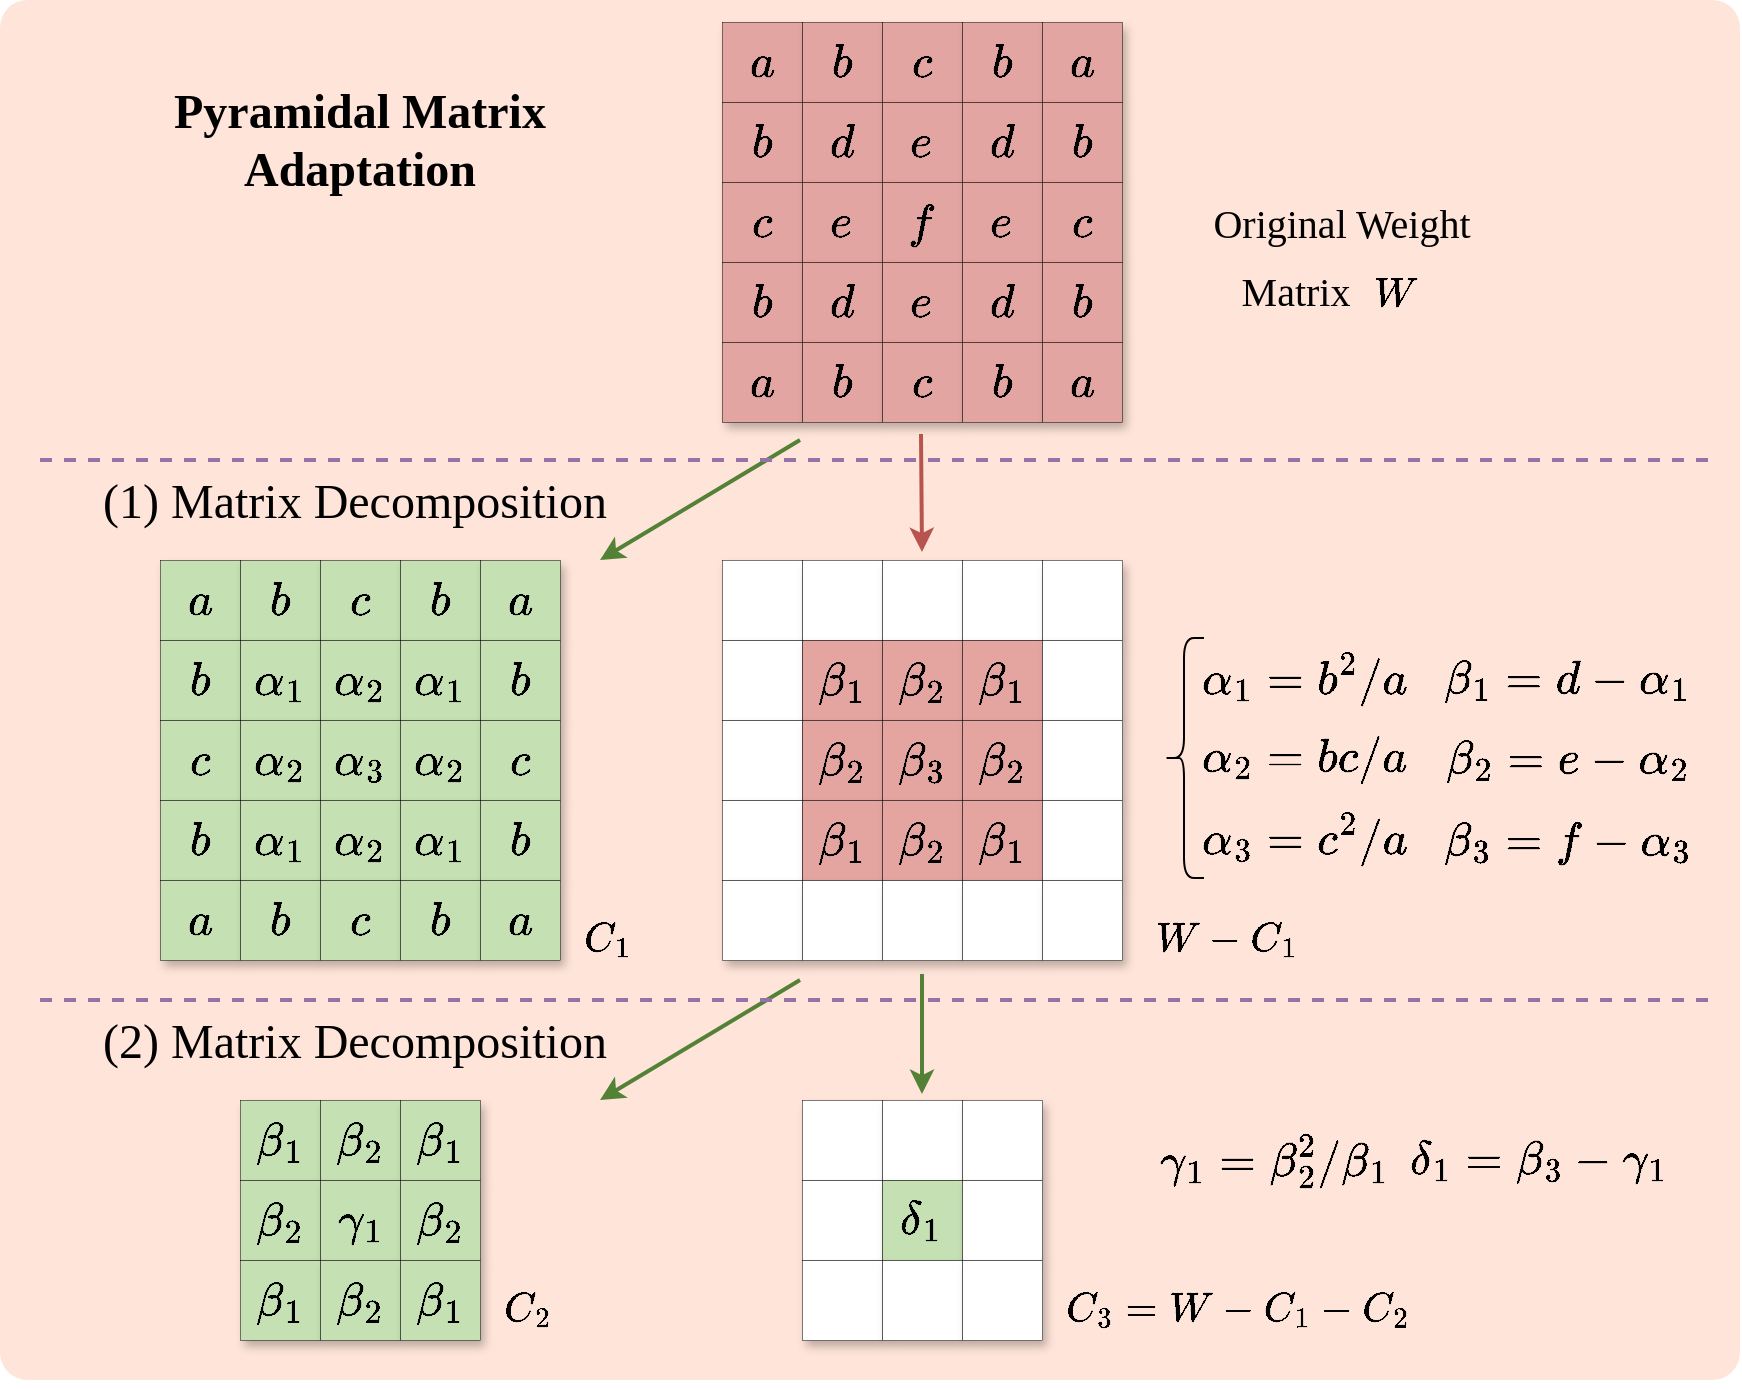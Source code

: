 <mxfile version="24.5.5" type="github">
  <diagram name="第 1 页" id="CVlrNViMkpiZbVWEhwrj">
    <mxGraphModel dx="2086" dy="707" grid="1" gridSize="10" guides="1" tooltips="1" connect="1" arrows="1" fold="1" page="1" pageScale="1" pageWidth="827" pageHeight="1169" math="1" shadow="0">
      <root>
        <mxCell id="0" />
        <mxCell id="1" parent="0" />
        <mxCell id="mG-9GY6BPKCeRhMIYP7O-23" value="" style="rounded=1;whiteSpace=wrap;html=1;fillColor=#FFE5D9;strokeColor=none;rotation=0;arcSize=2;" vertex="1" parent="1">
          <mxGeometry x="-200" y="30" width="870" height="690" as="geometry" />
        </mxCell>
        <mxCell id="8PPa_9f1x-YEBCpVxZ_K-1" value="&lt;font style=&quot;font-size: 20px;&quot;&gt;$$a$$&lt;/font&gt;" style="rounded=0;whiteSpace=wrap;html=1;strokeWidth=0.25;shadow=1;fillColor=#e3a5a1;fontSize=20;" parent="1" vertex="1">
          <mxGeometry x="161" y="41" width="40" height="40" as="geometry" />
        </mxCell>
        <mxCell id="8PPa_9f1x-YEBCpVxZ_K-2" value="&lt;span style=&quot;font-size: 20px;&quot;&gt;$$b$$&lt;/span&gt;" style="rounded=0;whiteSpace=wrap;html=1;strokeWidth=0.25;shadow=1;fillColor=#e3a5a1;fontSize=20;" parent="1" vertex="1">
          <mxGeometry x="201" y="41" width="40" height="40" as="geometry" />
        </mxCell>
        <mxCell id="8PPa_9f1x-YEBCpVxZ_K-3" value="&lt;span style=&quot;font-size: 20px;&quot;&gt;$$c$$&lt;/span&gt;" style="rounded=0;whiteSpace=wrap;html=1;strokeWidth=0.25;shadow=1;fillColor=#e3a5a1;fontSize=20;" parent="1" vertex="1">
          <mxGeometry x="241" y="41" width="40" height="40" as="geometry" />
        </mxCell>
        <mxCell id="8PPa_9f1x-YEBCpVxZ_K-4" value="&lt;span style=&quot;font-size: 20px;&quot;&gt;$$b$$&lt;/span&gt;" style="rounded=0;whiteSpace=wrap;html=1;strokeWidth=0.25;shadow=1;fillColor=#e3a5a1;fontSize=20;" parent="1" vertex="1">
          <mxGeometry x="281" y="41" width="40" height="40" as="geometry" />
        </mxCell>
        <mxCell id="8PPa_9f1x-YEBCpVxZ_K-5" value="&lt;span style=&quot;font-size: 20px;&quot;&gt;$$a$$&lt;/span&gt;" style="rounded=0;whiteSpace=wrap;html=1;strokeWidth=0.25;shadow=1;fillColor=#e3a5a1;fontSize=20;" parent="1" vertex="1">
          <mxGeometry x="321" y="41" width="40" height="40" as="geometry" />
        </mxCell>
        <mxCell id="8PPa_9f1x-YEBCpVxZ_K-6" value="&lt;span style=&quot;font-size: 20px;&quot;&gt;$$b$$&lt;/span&gt;" style="rounded=0;whiteSpace=wrap;html=1;strokeWidth=0.25;shadow=1;fillColor=#e3a5a1;fontSize=20;" parent="1" vertex="1">
          <mxGeometry x="161" y="81" width="40" height="40" as="geometry" />
        </mxCell>
        <mxCell id="8PPa_9f1x-YEBCpVxZ_K-7" value="&lt;span style=&quot;font-size: 20px;&quot;&gt;$$d$$&lt;/span&gt;" style="rounded=0;whiteSpace=wrap;html=1;strokeWidth=0.25;shadow=1;fillColor=#e3a5a1;fontSize=20;" parent="1" vertex="1">
          <mxGeometry x="201" y="81" width="40" height="40" as="geometry" />
        </mxCell>
        <mxCell id="8PPa_9f1x-YEBCpVxZ_K-8" value="&lt;span style=&quot;font-size: 20px;&quot;&gt;$$e$$&lt;/span&gt;" style="rounded=0;whiteSpace=wrap;html=1;strokeWidth=0.25;shadow=1;fillColor=#e3a5a1;fontSize=20;" parent="1" vertex="1">
          <mxGeometry x="241" y="81" width="40" height="40" as="geometry" />
        </mxCell>
        <mxCell id="8PPa_9f1x-YEBCpVxZ_K-9" value="&lt;span style=&quot;font-size: 20px;&quot;&gt;$$d$$&lt;/span&gt;" style="rounded=0;whiteSpace=wrap;html=1;strokeWidth=0.25;shadow=1;fillColor=#e3a5a1;fontSize=20;" parent="1" vertex="1">
          <mxGeometry x="281" y="81" width="40" height="40" as="geometry" />
        </mxCell>
        <mxCell id="8PPa_9f1x-YEBCpVxZ_K-10" value="&lt;span style=&quot;font-size: 20px;&quot;&gt;$$b$$&lt;/span&gt;" style="rounded=0;whiteSpace=wrap;html=1;strokeWidth=0.25;shadow=1;fillColor=#e3a5a1;fontSize=20;" parent="1" vertex="1">
          <mxGeometry x="321" y="81" width="40" height="40" as="geometry" />
        </mxCell>
        <mxCell id="8PPa_9f1x-YEBCpVxZ_K-11" value="&lt;span style=&quot;font-size: 20px;&quot;&gt;$$c$$&lt;/span&gt;" style="rounded=0;whiteSpace=wrap;html=1;strokeWidth=0.25;shadow=1;fillColor=#e3a5a1;fontSize=20;" parent="1" vertex="1">
          <mxGeometry x="161" y="121" width="40" height="40" as="geometry" />
        </mxCell>
        <mxCell id="8PPa_9f1x-YEBCpVxZ_K-12" value="&lt;span style=&quot;font-size: 20px;&quot;&gt;$$e$$&lt;/span&gt;" style="rounded=0;whiteSpace=wrap;html=1;strokeWidth=0.25;shadow=1;fillColor=#e3a5a1;fontSize=20;" parent="1" vertex="1">
          <mxGeometry x="201" y="121" width="40" height="40" as="geometry" />
        </mxCell>
        <mxCell id="8PPa_9f1x-YEBCpVxZ_K-13" value="&lt;span style=&quot;font-size: 20px;&quot;&gt;$$f$$&lt;/span&gt;" style="rounded=0;whiteSpace=wrap;html=1;strokeWidth=0.25;shadow=1;fillColor=#e3a5a1;fontSize=20;" parent="1" vertex="1">
          <mxGeometry x="241" y="121" width="40" height="40" as="geometry" />
        </mxCell>
        <mxCell id="8PPa_9f1x-YEBCpVxZ_K-14" value="&lt;span style=&quot;font-size: 20px;&quot;&gt;$$e$$&lt;/span&gt;" style="rounded=0;whiteSpace=wrap;html=1;strokeWidth=0.25;shadow=1;fillColor=#e3a5a1;fontSize=20;" parent="1" vertex="1">
          <mxGeometry x="281" y="121" width="40" height="40" as="geometry" />
        </mxCell>
        <mxCell id="8PPa_9f1x-YEBCpVxZ_K-15" value="&lt;span style=&quot;font-size: 20px;&quot;&gt;$$c$$&lt;/span&gt;" style="rounded=0;whiteSpace=wrap;html=1;strokeWidth=0.25;shadow=1;fillColor=#e3a5a1;fontSize=20;" parent="1" vertex="1">
          <mxGeometry x="321" y="121" width="40" height="40" as="geometry" />
        </mxCell>
        <mxCell id="8PPa_9f1x-YEBCpVxZ_K-16" value="&lt;span style=&quot;color: rgb(0, 0, 0); font-family: Helvetica; font-size: 20px; font-style: normal; font-variant-ligatures: normal; font-variant-caps: normal; font-weight: 400; letter-spacing: normal; orphans: 2; text-align: center; text-indent: 0px; text-transform: none; widows: 2; word-spacing: 0px; -webkit-text-stroke-width: 0px; white-space: normal; background-color: rgb(251, 251, 251); text-decoration-thickness: initial; text-decoration-style: initial; text-decoration-color: initial; float: none; display: inline !important;&quot;&gt;$$b$$&lt;/span&gt;" style="rounded=0;whiteSpace=wrap;html=1;strokeWidth=0.25;shadow=1;fillColor=#e3a5a1;fontSize=20;" parent="1" vertex="1">
          <mxGeometry x="161" y="161" width="40" height="40" as="geometry" />
        </mxCell>
        <mxCell id="8PPa_9f1x-YEBCpVxZ_K-17" value="&lt;span style=&quot;font-size: 20px;&quot;&gt;$$d$$&lt;/span&gt;" style="rounded=0;whiteSpace=wrap;html=1;strokeWidth=0.25;shadow=1;fillColor=#e3a5a1;fontSize=20;" parent="1" vertex="1">
          <mxGeometry x="201" y="161" width="40" height="40" as="geometry" />
        </mxCell>
        <mxCell id="8PPa_9f1x-YEBCpVxZ_K-18" value="&lt;span style=&quot;font-size: 20px;&quot;&gt;$$e$$&lt;/span&gt;" style="rounded=0;whiteSpace=wrap;html=1;strokeWidth=0.25;shadow=1;fillColor=#e3a5a1;fontSize=20;" parent="1" vertex="1">
          <mxGeometry x="241" y="161" width="40" height="40" as="geometry" />
        </mxCell>
        <mxCell id="8PPa_9f1x-YEBCpVxZ_K-19" value="&lt;span style=&quot;font-size: 20px;&quot;&gt;$$d$$&lt;/span&gt;" style="rounded=0;whiteSpace=wrap;html=1;strokeWidth=0.25;shadow=1;fillColor=#e3a5a1;fontSize=20;" parent="1" vertex="1">
          <mxGeometry x="281" y="161" width="40" height="40" as="geometry" />
        </mxCell>
        <mxCell id="8PPa_9f1x-YEBCpVxZ_K-20" value="&lt;span style=&quot;font-size: 20px;&quot;&gt;$$b$$&lt;/span&gt;" style="rounded=0;whiteSpace=wrap;html=1;strokeWidth=0.25;shadow=1;fillColor=#e3a5a1;fontSize=20;" parent="1" vertex="1">
          <mxGeometry x="321" y="161" width="40" height="40" as="geometry" />
        </mxCell>
        <mxCell id="8PPa_9f1x-YEBCpVxZ_K-21" value="&lt;span style=&quot;font-size: 20px;&quot;&gt;$$a$$&lt;/span&gt;" style="rounded=0;whiteSpace=wrap;html=1;strokeWidth=0.25;shadow=1;fillColor=#e3a5a1;fontSize=20;" parent="1" vertex="1">
          <mxGeometry x="161" y="201" width="40" height="40" as="geometry" />
        </mxCell>
        <mxCell id="8PPa_9f1x-YEBCpVxZ_K-22" value="&lt;span style=&quot;font-size: 20px;&quot;&gt;$$b$$&lt;/span&gt;" style="rounded=0;whiteSpace=wrap;html=1;strokeWidth=0.25;shadow=1;fillColor=#e3a5a1;fontSize=20;" parent="1" vertex="1">
          <mxGeometry x="201" y="201" width="40" height="40" as="geometry" />
        </mxCell>
        <mxCell id="8PPa_9f1x-YEBCpVxZ_K-23" value="&lt;span style=&quot;font-size: 20px;&quot;&gt;$$c$$&lt;/span&gt;" style="rounded=0;whiteSpace=wrap;html=1;strokeWidth=0.25;shadow=1;fillColor=#e3a5a1;fontSize=20;" parent="1" vertex="1">
          <mxGeometry x="241" y="201" width="40" height="40" as="geometry" />
        </mxCell>
        <mxCell id="8PPa_9f1x-YEBCpVxZ_K-24" value="&lt;span style=&quot;font-size: 20px;&quot;&gt;$$b$$&lt;/span&gt;" style="rounded=0;whiteSpace=wrap;html=1;strokeWidth=0.25;shadow=1;fillColor=#e3a5a1;fontSize=20;" parent="1" vertex="1">
          <mxGeometry x="281" y="201" width="40" height="40" as="geometry" />
        </mxCell>
        <mxCell id="8PPa_9f1x-YEBCpVxZ_K-25" value="&lt;span style=&quot;font-size: 20px;&quot;&gt;$$a$$&lt;/span&gt;" style="rounded=0;whiteSpace=wrap;html=1;strokeWidth=0.25;shadow=1;fillColor=#e3a5a1;fontSize=20;" parent="1" vertex="1">
          <mxGeometry x="321" y="201" width="40" height="40" as="geometry" />
        </mxCell>
        <mxCell id="8PPa_9f1x-YEBCpVxZ_K-27" value="" style="rounded=0;whiteSpace=wrap;html=1;strokeWidth=0.25;shadow=1;fontSize=20;" parent="1" vertex="1">
          <mxGeometry x="161" y="310" width="40" height="40" as="geometry" />
        </mxCell>
        <mxCell id="8PPa_9f1x-YEBCpVxZ_K-28" value="" style="rounded=0;whiteSpace=wrap;html=1;strokeWidth=0.25;shadow=1;fontSize=20;" parent="1" vertex="1">
          <mxGeometry x="201" y="310" width="40" height="40" as="geometry" />
        </mxCell>
        <mxCell id="8PPa_9f1x-YEBCpVxZ_K-29" value="" style="rounded=0;whiteSpace=wrap;html=1;strokeWidth=0.25;shadow=1;fontSize=20;" parent="1" vertex="1">
          <mxGeometry x="241" y="310" width="40" height="40" as="geometry" />
        </mxCell>
        <mxCell id="8PPa_9f1x-YEBCpVxZ_K-30" value="" style="rounded=0;whiteSpace=wrap;html=1;strokeWidth=0.25;shadow=1;fontSize=20;" parent="1" vertex="1">
          <mxGeometry x="281" y="310" width="40" height="40" as="geometry" />
        </mxCell>
        <mxCell id="8PPa_9f1x-YEBCpVxZ_K-31" value="" style="rounded=0;whiteSpace=wrap;html=1;strokeWidth=0.25;shadow=1;fontSize=20;" parent="1" vertex="1">
          <mxGeometry x="321" y="310" width="40" height="40" as="geometry" />
        </mxCell>
        <mxCell id="8PPa_9f1x-YEBCpVxZ_K-32" value="" style="rounded=0;whiteSpace=wrap;html=1;strokeWidth=0.25;shadow=1;fontSize=20;" parent="1" vertex="1">
          <mxGeometry x="161" y="350" width="40" height="40" as="geometry" />
        </mxCell>
        <mxCell id="8PPa_9f1x-YEBCpVxZ_K-33" value="&lt;span style=&quot;font-size: 20px;&quot;&gt;$$\beta_1$$&lt;/span&gt;" style="rounded=0;whiteSpace=wrap;html=1;strokeWidth=0.25;shadow=1;fillColor=#e4a5a1;fontSize=20;" parent="1" vertex="1">
          <mxGeometry x="201" y="350" width="40" height="40" as="geometry" />
        </mxCell>
        <mxCell id="8PPa_9f1x-YEBCpVxZ_K-34" value="&lt;span style=&quot;font-size: 20px;&quot;&gt;$$\beta_2$$&lt;/span&gt;" style="rounded=0;whiteSpace=wrap;html=1;strokeWidth=0.25;shadow=1;fillColor=#e4a5a1;fontSize=20;" parent="1" vertex="1">
          <mxGeometry x="241" y="350" width="40" height="40" as="geometry" />
        </mxCell>
        <mxCell id="8PPa_9f1x-YEBCpVxZ_K-35" value="&lt;span style=&quot;font-size: 20px;&quot;&gt;$$\beta_1$$&lt;/span&gt;" style="rounded=0;whiteSpace=wrap;html=1;strokeWidth=0.25;shadow=1;fillColor=#e4a5a1;fontSize=20;" parent="1" vertex="1">
          <mxGeometry x="281" y="350" width="40" height="40" as="geometry" />
        </mxCell>
        <mxCell id="8PPa_9f1x-YEBCpVxZ_K-36" value="" style="rounded=0;whiteSpace=wrap;html=1;strokeWidth=0.25;shadow=1;fontSize=20;" parent="1" vertex="1">
          <mxGeometry x="321" y="350" width="40" height="40" as="geometry" />
        </mxCell>
        <mxCell id="8PPa_9f1x-YEBCpVxZ_K-37" value="" style="rounded=0;whiteSpace=wrap;html=1;strokeWidth=0.25;shadow=1;fontSize=20;" parent="1" vertex="1">
          <mxGeometry x="161" y="390" width="40" height="40" as="geometry" />
        </mxCell>
        <mxCell id="8PPa_9f1x-YEBCpVxZ_K-38" value="&lt;span style=&quot;font-size: 20px;&quot;&gt;$$\beta_2$$&lt;/span&gt;" style="rounded=0;whiteSpace=wrap;html=1;strokeWidth=0.25;shadow=1;fillColor=#e4a5a1;fontSize=20;" parent="1" vertex="1">
          <mxGeometry x="201" y="390" width="40" height="40" as="geometry" />
        </mxCell>
        <mxCell id="8PPa_9f1x-YEBCpVxZ_K-39" value="&lt;span style=&quot;font-size: 20px;&quot;&gt;$$\beta_3$$&lt;/span&gt;" style="rounded=0;whiteSpace=wrap;html=1;strokeWidth=0.25;shadow=1;fillColor=#e4a5a1;fontSize=20;" parent="1" vertex="1">
          <mxGeometry x="241" y="390" width="40" height="40" as="geometry" />
        </mxCell>
        <mxCell id="8PPa_9f1x-YEBCpVxZ_K-40" value="&lt;span style=&quot;font-size: 20px;&quot;&gt;$$\beta_2$$&lt;/span&gt;" style="rounded=0;whiteSpace=wrap;html=1;strokeWidth=0.25;shadow=1;fillColor=#e4a5a1;fontSize=20;" parent="1" vertex="1">
          <mxGeometry x="281" y="390" width="40" height="40" as="geometry" />
        </mxCell>
        <mxCell id="8PPa_9f1x-YEBCpVxZ_K-41" value="" style="rounded=0;whiteSpace=wrap;html=1;strokeWidth=0.25;shadow=1;fontSize=20;" parent="1" vertex="1">
          <mxGeometry x="321" y="390" width="40" height="40" as="geometry" />
        </mxCell>
        <mxCell id="8PPa_9f1x-YEBCpVxZ_K-42" value="" style="rounded=0;whiteSpace=wrap;html=1;strokeWidth=0.25;shadow=1;fontSize=20;" parent="1" vertex="1">
          <mxGeometry x="161" y="430" width="40" height="40" as="geometry" />
        </mxCell>
        <mxCell id="8PPa_9f1x-YEBCpVxZ_K-43" value="&lt;span style=&quot;font-size: 20px;&quot;&gt;$$\beta_1$$&lt;/span&gt;" style="rounded=0;whiteSpace=wrap;html=1;strokeWidth=0.25;shadow=1;fillColor=#e4a5a1;fontSize=20;" parent="1" vertex="1">
          <mxGeometry x="201" y="430" width="40" height="40" as="geometry" />
        </mxCell>
        <mxCell id="8PPa_9f1x-YEBCpVxZ_K-44" value="&lt;span style=&quot;font-size: 20px;&quot;&gt;$$\beta_2$$&lt;/span&gt;" style="rounded=0;whiteSpace=wrap;html=1;strokeWidth=0.25;shadow=1;fillColor=#e4a5a1;fontSize=20;" parent="1" vertex="1">
          <mxGeometry x="241" y="430" width="40" height="40" as="geometry" />
        </mxCell>
        <mxCell id="8PPa_9f1x-YEBCpVxZ_K-45" value="&lt;span style=&quot;font-size: 20px;&quot;&gt;$$\beta_1$$&lt;/span&gt;" style="rounded=0;whiteSpace=wrap;html=1;strokeWidth=0.25;shadow=1;fillColor=#e4a5a1;fontSize=20;" parent="1" vertex="1">
          <mxGeometry x="281" y="430" width="40" height="40" as="geometry" />
        </mxCell>
        <mxCell id="8PPa_9f1x-YEBCpVxZ_K-46" value="" style="rounded=0;whiteSpace=wrap;html=1;strokeWidth=0.25;shadow=1;fontSize=20;" parent="1" vertex="1">
          <mxGeometry x="321" y="430" width="40" height="40" as="geometry" />
        </mxCell>
        <mxCell id="8PPa_9f1x-YEBCpVxZ_K-47" value="" style="rounded=0;whiteSpace=wrap;html=1;strokeWidth=0.25;shadow=1;fontSize=20;" parent="1" vertex="1">
          <mxGeometry x="161" y="470" width="40" height="40" as="geometry" />
        </mxCell>
        <mxCell id="8PPa_9f1x-YEBCpVxZ_K-48" value="" style="rounded=0;whiteSpace=wrap;html=1;strokeWidth=0.25;shadow=1;fontSize=20;" parent="1" vertex="1">
          <mxGeometry x="201" y="470" width="40" height="40" as="geometry" />
        </mxCell>
        <mxCell id="8PPa_9f1x-YEBCpVxZ_K-49" value="" style="rounded=0;whiteSpace=wrap;html=1;strokeWidth=0.25;shadow=1;fontSize=20;" parent="1" vertex="1">
          <mxGeometry x="241" y="470" width="40" height="40" as="geometry" />
        </mxCell>
        <mxCell id="8PPa_9f1x-YEBCpVxZ_K-50" value="" style="rounded=0;whiteSpace=wrap;html=1;strokeWidth=0.25;shadow=1;fontSize=20;" parent="1" vertex="1">
          <mxGeometry x="281" y="470" width="40" height="40" as="geometry" />
        </mxCell>
        <mxCell id="8PPa_9f1x-YEBCpVxZ_K-51" value="" style="rounded=0;whiteSpace=wrap;html=1;strokeWidth=0.25;shadow=1;fontSize=20;" parent="1" vertex="1">
          <mxGeometry x="321" y="470" width="40" height="40" as="geometry" />
        </mxCell>
        <mxCell id="8PPa_9f1x-YEBCpVxZ_K-52" value="&lt;font style=&quot;font-size: 20px;&quot;&gt;$$a$$&lt;/font&gt;" style="rounded=0;whiteSpace=wrap;html=1;strokeWidth=0.25;shadow=1;fillColor=#C5E0B3;fontSize=20;" parent="1" vertex="1">
          <mxGeometry x="-120" y="310" width="40" height="40" as="geometry" />
        </mxCell>
        <mxCell id="8PPa_9f1x-YEBCpVxZ_K-53" value="&lt;span style=&quot;font-size: 20px;&quot;&gt;$$b$$&lt;/span&gt;" style="rounded=0;whiteSpace=wrap;html=1;strokeWidth=0.25;shadow=1;fillColor=#C5E0B3;fontSize=20;" parent="1" vertex="1">
          <mxGeometry x="-80" y="310" width="40" height="40" as="geometry" />
        </mxCell>
        <mxCell id="8PPa_9f1x-YEBCpVxZ_K-54" value="&lt;span style=&quot;font-size: 20px;&quot;&gt;$$c$$&lt;/span&gt;" style="rounded=0;whiteSpace=wrap;html=1;strokeWidth=0.25;shadow=1;fillColor=#C5E0B3;fontSize=20;" parent="1" vertex="1">
          <mxGeometry x="-40" y="310" width="40" height="40" as="geometry" />
        </mxCell>
        <mxCell id="8PPa_9f1x-YEBCpVxZ_K-55" value="&lt;span style=&quot;font-size: 20px;&quot;&gt;$$b$$&lt;/span&gt;" style="rounded=0;whiteSpace=wrap;html=1;strokeWidth=0.25;shadow=1;fillColor=#C5E0B3;fontSize=20;" parent="1" vertex="1">
          <mxGeometry y="310" width="40" height="40" as="geometry" />
        </mxCell>
        <mxCell id="8PPa_9f1x-YEBCpVxZ_K-56" value="&lt;span style=&quot;font-size: 20px;&quot;&gt;$$a$$&lt;/span&gt;" style="rounded=0;whiteSpace=wrap;html=1;strokeWidth=0.25;shadow=1;fillColor=#C5E0B3;fontSize=20;" parent="1" vertex="1">
          <mxGeometry x="40" y="310" width="40" height="40" as="geometry" />
        </mxCell>
        <mxCell id="8PPa_9f1x-YEBCpVxZ_K-57" value="&lt;span style=&quot;font-size: 20px;&quot;&gt;$$b$$&lt;/span&gt;" style="rounded=0;whiteSpace=wrap;html=1;strokeWidth=0.25;shadow=1;fillColor=#C5E0B3;fontSize=20;" parent="1" vertex="1">
          <mxGeometry x="-120" y="350" width="40" height="40" as="geometry" />
        </mxCell>
        <mxCell id="8PPa_9f1x-YEBCpVxZ_K-58" value="&lt;span style=&quot;font-size: 20px;&quot;&gt;$$\alpha_1$$&lt;/span&gt;" style="rounded=0;whiteSpace=wrap;html=1;strokeWidth=0.25;shadow=1;fillColor=#C5E0B3;fontSize=20;" parent="1" vertex="1">
          <mxGeometry x="-80" y="350" width="40" height="40" as="geometry" />
        </mxCell>
        <mxCell id="8PPa_9f1x-YEBCpVxZ_K-59" value="&lt;span style=&quot;font-size: 20px;&quot;&gt;$$\alpha_2$$&lt;/span&gt;" style="rounded=0;whiteSpace=wrap;html=1;strokeWidth=0.25;shadow=1;fillColor=#C5E0B3;fontSize=20;" parent="1" vertex="1">
          <mxGeometry x="-40" y="350" width="40" height="40" as="geometry" />
        </mxCell>
        <mxCell id="8PPa_9f1x-YEBCpVxZ_K-60" value="&lt;span style=&quot;font-size: 20px;&quot;&gt;$$\alpha_1$$&lt;/span&gt;" style="rounded=0;whiteSpace=wrap;html=1;strokeWidth=0.25;shadow=1;fillColor=#C5E0B3;fontSize=20;" parent="1" vertex="1">
          <mxGeometry y="350" width="40" height="40" as="geometry" />
        </mxCell>
        <mxCell id="8PPa_9f1x-YEBCpVxZ_K-61" value="&lt;span style=&quot;font-size: 20px;&quot;&gt;$$b$$&lt;/span&gt;" style="rounded=0;whiteSpace=wrap;html=1;strokeWidth=0.25;shadow=1;fillColor=#C5E0B3;fontSize=20;" parent="1" vertex="1">
          <mxGeometry x="40" y="350" width="40" height="40" as="geometry" />
        </mxCell>
        <mxCell id="8PPa_9f1x-YEBCpVxZ_K-62" value="&lt;span style=&quot;font-size: 20px;&quot;&gt;$$c$$&lt;/span&gt;" style="rounded=0;whiteSpace=wrap;html=1;strokeWidth=0.25;shadow=1;fillColor=#C5E0B3;fontSize=20;" parent="1" vertex="1">
          <mxGeometry x="-120" y="390" width="40" height="40" as="geometry" />
        </mxCell>
        <mxCell id="8PPa_9f1x-YEBCpVxZ_K-63" value="&lt;span style=&quot;font-size: 20px;&quot;&gt;$$\alpha_2$$&lt;/span&gt;" style="rounded=0;whiteSpace=wrap;html=1;strokeWidth=0.25;shadow=1;fillColor=#C5E0B3;fontSize=20;" parent="1" vertex="1">
          <mxGeometry x="-80" y="390" width="40" height="40" as="geometry" />
        </mxCell>
        <mxCell id="8PPa_9f1x-YEBCpVxZ_K-64" value="&lt;span style=&quot;font-size: 20px;&quot;&gt;$$\alpha_3$$&lt;/span&gt;" style="rounded=0;whiteSpace=wrap;html=1;strokeWidth=0.25;shadow=1;fillColor=#C5E0B3;fontSize=20;" parent="1" vertex="1">
          <mxGeometry x="-40" y="390" width="40" height="40" as="geometry" />
        </mxCell>
        <mxCell id="8PPa_9f1x-YEBCpVxZ_K-65" value="&lt;span style=&quot;font-size: 20px;&quot;&gt;$$\alpha_2$$&lt;/span&gt;" style="rounded=0;whiteSpace=wrap;html=1;strokeWidth=0.25;shadow=1;fillColor=#C5E0B3;fontSize=20;" parent="1" vertex="1">
          <mxGeometry y="390" width="40" height="40" as="geometry" />
        </mxCell>
        <mxCell id="8PPa_9f1x-YEBCpVxZ_K-66" value="&lt;span style=&quot;font-size: 20px;&quot;&gt;$$c$$&lt;/span&gt;" style="rounded=0;whiteSpace=wrap;html=1;strokeWidth=0.25;shadow=1;fillColor=#C5E0B3;fontSize=20;" parent="1" vertex="1">
          <mxGeometry x="40" y="390" width="40" height="40" as="geometry" />
        </mxCell>
        <mxCell id="8PPa_9f1x-YEBCpVxZ_K-67" value="&lt;span style=&quot;color: rgb(0, 0, 0); font-family: Helvetica; font-size: 20px; font-style: normal; font-variant-ligatures: normal; font-variant-caps: normal; font-weight: 400; letter-spacing: normal; orphans: 2; text-align: center; text-indent: 0px; text-transform: none; widows: 2; word-spacing: 0px; -webkit-text-stroke-width: 0px; white-space: normal; background-color: rgb(251, 251, 251); text-decoration-thickness: initial; text-decoration-style: initial; text-decoration-color: initial; float: none; display: inline !important;&quot;&gt;$$b$$&lt;/span&gt;" style="rounded=0;whiteSpace=wrap;html=1;strokeWidth=0.25;shadow=1;fillColor=#C5E0B3;fontSize=20;" parent="1" vertex="1">
          <mxGeometry x="-120" y="430" width="40" height="40" as="geometry" />
        </mxCell>
        <mxCell id="8PPa_9f1x-YEBCpVxZ_K-68" value="&lt;span style=&quot;font-size: 20px;&quot;&gt;$$\alpha_1$$&lt;/span&gt;" style="rounded=0;whiteSpace=wrap;html=1;strokeWidth=0.25;shadow=1;fillColor=#C5E0B3;fontSize=20;" parent="1" vertex="1">
          <mxGeometry x="-80" y="430" width="40" height="40" as="geometry" />
        </mxCell>
        <mxCell id="8PPa_9f1x-YEBCpVxZ_K-69" value="&lt;span style=&quot;font-size: 20px;&quot;&gt;$$\alpha_2$$&lt;/span&gt;" style="rounded=0;whiteSpace=wrap;html=1;strokeWidth=0.25;shadow=1;fillColor=#C5E0B3;fontSize=20;" parent="1" vertex="1">
          <mxGeometry x="-40" y="430" width="40" height="40" as="geometry" />
        </mxCell>
        <mxCell id="8PPa_9f1x-YEBCpVxZ_K-70" value="&lt;span style=&quot;font-size: 20px;&quot;&gt;$$\alpha_1$$&lt;/span&gt;" style="rounded=0;whiteSpace=wrap;html=1;strokeWidth=0.25;shadow=1;fillColor=#C5E0B3;fontSize=20;" parent="1" vertex="1">
          <mxGeometry y="430" width="40" height="40" as="geometry" />
        </mxCell>
        <mxCell id="8PPa_9f1x-YEBCpVxZ_K-71" value="&lt;span style=&quot;font-size: 20px;&quot;&gt;$$b$$&lt;/span&gt;" style="rounded=0;whiteSpace=wrap;html=1;strokeWidth=0.25;shadow=1;fillColor=#C5E0B3;fontSize=20;" parent="1" vertex="1">
          <mxGeometry x="40" y="430" width="40" height="40" as="geometry" />
        </mxCell>
        <mxCell id="8PPa_9f1x-YEBCpVxZ_K-72" value="&lt;span style=&quot;font-size: 20px;&quot;&gt;$$a$$&lt;/span&gt;" style="rounded=0;whiteSpace=wrap;html=1;strokeWidth=0.25;shadow=1;fillColor=#C5E0B3;fontSize=20;" parent="1" vertex="1">
          <mxGeometry x="-120" y="470" width="40" height="40" as="geometry" />
        </mxCell>
        <mxCell id="8PPa_9f1x-YEBCpVxZ_K-73" value="&lt;span style=&quot;font-size: 20px;&quot;&gt;$$b$$&lt;/span&gt;" style="rounded=0;whiteSpace=wrap;html=1;strokeWidth=0.25;shadow=1;fillColor=#C5E0B3;fontSize=20;" parent="1" vertex="1">
          <mxGeometry x="-80" y="470" width="40" height="40" as="geometry" />
        </mxCell>
        <mxCell id="8PPa_9f1x-YEBCpVxZ_K-74" value="&lt;span style=&quot;font-size: 20px;&quot;&gt;$$c$$&lt;/span&gt;" style="rounded=0;whiteSpace=wrap;html=1;strokeWidth=0.25;shadow=1;fillColor=#C5E0B3;fontSize=20;" parent="1" vertex="1">
          <mxGeometry x="-40" y="470" width="40" height="40" as="geometry" />
        </mxCell>
        <mxCell id="8PPa_9f1x-YEBCpVxZ_K-75" value="&lt;span style=&quot;font-size: 20px;&quot;&gt;$$b$$&lt;/span&gt;" style="rounded=0;whiteSpace=wrap;html=1;strokeWidth=0.25;shadow=1;fillColor=#C5E0B3;fontSize=20;" parent="1" vertex="1">
          <mxGeometry y="470" width="40" height="40" as="geometry" />
        </mxCell>
        <mxCell id="8PPa_9f1x-YEBCpVxZ_K-76" value="&lt;span style=&quot;font-size: 20px;&quot;&gt;$$a$$&lt;/span&gt;" style="rounded=0;whiteSpace=wrap;html=1;strokeWidth=0.25;shadow=1;fillColor=#C5E0B3;fontSize=20;" parent="1" vertex="1">
          <mxGeometry x="40" y="470" width="40" height="40" as="geometry" />
        </mxCell>
        <mxCell id="8PPa_9f1x-YEBCpVxZ_K-77" value="&lt;span style=&quot;font-size: 20px;&quot;&gt;$$\beta_1$$&lt;/span&gt;" style="rounded=0;whiteSpace=wrap;html=1;strokeWidth=0.25;shadow=1;fillColor=#C5E0B3;fontSize=20;" parent="1" vertex="1">
          <mxGeometry x="-80" y="580" width="40" height="40" as="geometry" />
        </mxCell>
        <mxCell id="8PPa_9f1x-YEBCpVxZ_K-78" value="&lt;span style=&quot;font-size: 20px;&quot;&gt;$$\beta_2$$&lt;/span&gt;" style="rounded=0;whiteSpace=wrap;html=1;strokeWidth=0.25;shadow=1;fillColor=#C5E0B3;fontSize=20;" parent="1" vertex="1">
          <mxGeometry x="-40" y="580" width="40" height="40" as="geometry" />
        </mxCell>
        <mxCell id="8PPa_9f1x-YEBCpVxZ_K-79" value="&lt;span style=&quot;font-size: 20px;&quot;&gt;$$\beta_1$$&lt;/span&gt;" style="rounded=0;whiteSpace=wrap;html=1;strokeWidth=0.25;shadow=1;fillColor=#C5E0B3;fontSize=20;" parent="1" vertex="1">
          <mxGeometry y="580" width="40" height="40" as="geometry" />
        </mxCell>
        <mxCell id="8PPa_9f1x-YEBCpVxZ_K-81" value="&lt;span style=&quot;font-size: 20px;&quot;&gt;$$\beta_2$$&lt;/span&gt;" style="rounded=0;whiteSpace=wrap;html=1;strokeWidth=0.25;shadow=1;fillColor=#C5E0B3;fontSize=20;" parent="1" vertex="1">
          <mxGeometry x="-80" y="620" width="40" height="40" as="geometry" />
        </mxCell>
        <mxCell id="8PPa_9f1x-YEBCpVxZ_K-82" value="&lt;span style=&quot;font-size: 20px;&quot;&gt;$$\gamma_1$$&lt;/span&gt;" style="rounded=0;whiteSpace=wrap;html=1;strokeWidth=0.25;shadow=1;fillColor=#C5E0B3;fontSize=20;" parent="1" vertex="1">
          <mxGeometry x="-40" y="620" width="40" height="40" as="geometry" />
        </mxCell>
        <mxCell id="8PPa_9f1x-YEBCpVxZ_K-83" value="&lt;span style=&quot;font-size: 20px;&quot;&gt;$$\beta_2$$&lt;/span&gt;" style="rounded=0;whiteSpace=wrap;html=1;strokeWidth=0.25;shadow=1;fillColor=#C5E0B3;fontSize=20;" parent="1" vertex="1">
          <mxGeometry y="620" width="40" height="40" as="geometry" />
        </mxCell>
        <mxCell id="8PPa_9f1x-YEBCpVxZ_K-85" value="&lt;span style=&quot;font-size: 20px;&quot;&gt;$$\beta_1$$&lt;/span&gt;" style="rounded=0;whiteSpace=wrap;html=1;strokeWidth=0.25;shadow=1;fillColor=#C5E0B3;fontSize=20;" parent="1" vertex="1">
          <mxGeometry x="-80" y="660" width="40" height="40" as="geometry" />
        </mxCell>
        <mxCell id="8PPa_9f1x-YEBCpVxZ_K-86" value="&lt;span style=&quot;font-size: 20px;&quot;&gt;$$\beta_2$$&lt;/span&gt;" style="rounded=0;whiteSpace=wrap;html=1;strokeWidth=0.25;shadow=1;fillColor=#C5E0B3;fontSize=20;" parent="1" vertex="1">
          <mxGeometry x="-40" y="660" width="40" height="40" as="geometry" />
        </mxCell>
        <mxCell id="8PPa_9f1x-YEBCpVxZ_K-87" value="&lt;span style=&quot;font-size: 20px;&quot;&gt;$$\beta_1$$&lt;/span&gt;" style="rounded=0;whiteSpace=wrap;html=1;strokeWidth=0.25;shadow=1;fillColor=#C5E0B3;fontSize=20;" parent="1" vertex="1">
          <mxGeometry y="660" width="40" height="40" as="geometry" />
        </mxCell>
        <mxCell id="8PPa_9f1x-YEBCpVxZ_K-89" value="" style="rounded=0;whiteSpace=wrap;html=1;strokeWidth=0.25;shadow=1;fontSize=20;" parent="1" vertex="1">
          <mxGeometry x="201" y="580" width="40" height="40" as="geometry" />
        </mxCell>
        <mxCell id="8PPa_9f1x-YEBCpVxZ_K-90" value="" style="rounded=0;whiteSpace=wrap;html=1;strokeWidth=0.25;shadow=1;fontSize=20;" parent="1" vertex="1">
          <mxGeometry x="241" y="580" width="40" height="40" as="geometry" />
        </mxCell>
        <mxCell id="8PPa_9f1x-YEBCpVxZ_K-91" value="" style="rounded=0;whiteSpace=wrap;html=1;strokeWidth=0.25;shadow=1;fontSize=20;" parent="1" vertex="1">
          <mxGeometry x="281" y="580" width="40" height="40" as="geometry" />
        </mxCell>
        <mxCell id="8PPa_9f1x-YEBCpVxZ_K-92" value="" style="rounded=0;whiteSpace=wrap;html=1;strokeWidth=0.25;shadow=1;fontSize=20;" parent="1" vertex="1">
          <mxGeometry x="201" y="620" width="40" height="40" as="geometry" />
        </mxCell>
        <mxCell id="8PPa_9f1x-YEBCpVxZ_K-93" value="&lt;span style=&quot;font-size: 20px;&quot;&gt;$$\delta_1$$&lt;/span&gt;" style="rounded=0;whiteSpace=wrap;html=1;strokeWidth=0.25;shadow=1;fillColor=#C5E0B3;fontSize=20;" parent="1" vertex="1">
          <mxGeometry x="241" y="620" width="40" height="40" as="geometry" />
        </mxCell>
        <mxCell id="8PPa_9f1x-YEBCpVxZ_K-94" value="" style="rounded=0;whiteSpace=wrap;html=1;strokeWidth=0.25;shadow=1;fontSize=20;" parent="1" vertex="1">
          <mxGeometry x="281" y="620" width="40" height="40" as="geometry" />
        </mxCell>
        <mxCell id="8PPa_9f1x-YEBCpVxZ_K-95" value="" style="rounded=0;whiteSpace=wrap;html=1;strokeWidth=0.25;shadow=1;fontSize=20;" parent="1" vertex="1">
          <mxGeometry x="201" y="660" width="40" height="40" as="geometry" />
        </mxCell>
        <mxCell id="8PPa_9f1x-YEBCpVxZ_K-96" value="" style="rounded=0;whiteSpace=wrap;html=1;strokeWidth=0.25;shadow=1;fontSize=20;" parent="1" vertex="1">
          <mxGeometry x="241" y="660" width="40" height="40" as="geometry" />
        </mxCell>
        <mxCell id="8PPa_9f1x-YEBCpVxZ_K-97" value="" style="rounded=0;whiteSpace=wrap;html=1;strokeWidth=0.25;shadow=1;fontSize=20;" parent="1" vertex="1">
          <mxGeometry x="281" y="660" width="40" height="40" as="geometry" />
        </mxCell>
        <mxCell id="8PPa_9f1x-YEBCpVxZ_K-99" value="&lt;font style=&quot;font-size: 20px;&quot;&gt;$$\alpha_1=b^2/a$$&lt;/font&gt;" style="text;html=1;align=center;verticalAlign=middle;whiteSpace=wrap;rounded=0;" parent="1" vertex="1">
          <mxGeometry x="372" y="349" width="160" height="40" as="geometry" />
        </mxCell>
        <mxCell id="8PPa_9f1x-YEBCpVxZ_K-100" value="&lt;font style=&quot;font-size: 20px;&quot;&gt;$$\beta_1=d-\alpha_1$$&lt;/font&gt;" style="text;html=1;align=center;verticalAlign=middle;whiteSpace=wrap;rounded=0;" parent="1" vertex="1">
          <mxGeometry x="512" y="349" width="144" height="40" as="geometry" />
        </mxCell>
        <mxCell id="8PPa_9f1x-YEBCpVxZ_K-101" value="&lt;font style=&quot;font-size: 20px;&quot;&gt;$$\alpha_2=bc/a$$&lt;/font&gt;" style="text;html=1;align=center;verticalAlign=middle;whiteSpace=wrap;rounded=0;" parent="1" vertex="1">
          <mxGeometry x="372" y="389" width="160" height="40" as="geometry" />
        </mxCell>
        <mxCell id="8PPa_9f1x-YEBCpVxZ_K-102" value="&lt;font style=&quot;font-size: 20px;&quot;&gt;$$\alpha_3=c^2/a$$&lt;/font&gt;" style="text;html=1;align=center;verticalAlign=middle;whiteSpace=wrap;rounded=0;" parent="1" vertex="1">
          <mxGeometry x="372" y="429" width="160" height="40" as="geometry" />
        </mxCell>
        <mxCell id="8PPa_9f1x-YEBCpVxZ_K-103" value="&lt;font style=&quot;font-size: 20px;&quot;&gt;$$\beta_2=e-\alpha_2$$&lt;/font&gt;" style="text;html=1;align=center;verticalAlign=middle;whiteSpace=wrap;rounded=0;" parent="1" vertex="1">
          <mxGeometry x="512" y="389" width="144" height="40" as="geometry" />
        </mxCell>
        <mxCell id="8PPa_9f1x-YEBCpVxZ_K-104" value="&lt;font style=&quot;font-size: 20px;&quot;&gt;$$\beta_3=f-\alpha_3$$&lt;/font&gt;" style="text;html=1;align=center;verticalAlign=middle;whiteSpace=wrap;rounded=0;" parent="1" vertex="1">
          <mxGeometry x="512" y="430" width="144" height="40" as="geometry" />
        </mxCell>
        <mxCell id="8PPa_9f1x-YEBCpVxZ_K-105" value="&lt;font style=&quot;font-size: 20px;&quot;&gt;$$\gamma_1=\beta_2^2/\beta_1$$&lt;/font&gt;" style="text;html=1;align=center;verticalAlign=middle;whiteSpace=wrap;rounded=0;" parent="1" vertex="1">
          <mxGeometry x="357" y="590" width="160" height="40" as="geometry" />
        </mxCell>
        <mxCell id="8PPa_9f1x-YEBCpVxZ_K-106" value="&lt;font style=&quot;font-size: 20px;&quot;&gt;$$\delta_1=\beta_3-\gamma_1$$&lt;/font&gt;" style="text;html=1;align=center;verticalAlign=middle;whiteSpace=wrap;rounded=0;" parent="1" vertex="1">
          <mxGeometry x="497" y="590" width="145" height="40" as="geometry" />
        </mxCell>
        <mxCell id="8PPa_9f1x-YEBCpVxZ_K-108" value="&lt;font face=&quot;Verdana&quot; style=&quot;font-size: 20px;&quot;&gt;Original Weight&lt;/font&gt;" style="text;html=1;align=center;verticalAlign=middle;whiteSpace=wrap;rounded=0;" parent="1" vertex="1">
          <mxGeometry x="361" y="120" width="220" height="41" as="geometry" />
        </mxCell>
        <mxCell id="mG-9GY6BPKCeRhMIYP7O-2" value="" style="endArrow=classic;html=1;rounded=0;strokeColor=#B85450;strokeWidth=2;" edge="1" parent="1">
          <mxGeometry width="50" height="50" relative="1" as="geometry">
            <mxPoint x="260.5" y="247" as="sourcePoint" />
            <mxPoint x="261" y="306" as="targetPoint" />
          </mxGeometry>
        </mxCell>
        <mxCell id="mG-9GY6BPKCeRhMIYP7O-3" value="" style="endArrow=classic;html=1;rounded=0;strokeColor=#538135;strokeWidth=2;" edge="1" parent="1">
          <mxGeometry width="50" height="50" relative="1" as="geometry">
            <mxPoint x="200" y="250" as="sourcePoint" />
            <mxPoint x="100" y="310" as="targetPoint" />
          </mxGeometry>
        </mxCell>
        <mxCell id="mG-9GY6BPKCeRhMIYP7O-5" value="" style="endArrow=classic;html=1;rounded=0;strokeColor=#538135;strokeWidth=2;entryX=0.5;entryY=0;entryDx=0;entryDy=0;" edge="1" parent="1">
          <mxGeometry width="50" height="50" relative="1" as="geometry">
            <mxPoint x="261" y="517" as="sourcePoint" />
            <mxPoint x="261" y="577" as="targetPoint" />
          </mxGeometry>
        </mxCell>
        <mxCell id="mG-9GY6BPKCeRhMIYP7O-6" value="" style="shape=curlyBracket;whiteSpace=wrap;html=1;rounded=1;labelPosition=left;verticalLabelPosition=middle;align=right;verticalAlign=middle;" vertex="1" parent="1">
          <mxGeometry x="382" y="349" width="20" height="120" as="geometry" />
        </mxCell>
        <mxCell id="mG-9GY6BPKCeRhMIYP7O-8" value="" style="endArrow=classic;html=1;rounded=0;strokeColor=#538135;strokeWidth=2;" edge="1" parent="1">
          <mxGeometry width="50" height="50" relative="1" as="geometry">
            <mxPoint x="200" y="520" as="sourcePoint" />
            <mxPoint x="100" y="580" as="targetPoint" />
          </mxGeometry>
        </mxCell>
        <mxCell id="mG-9GY6BPKCeRhMIYP7O-9" value="" style="endArrow=none;dashed=1;html=1;rounded=0;strokeColor=#9673A6;strokeWidth=2;exitX=0;exitY=0;exitDx=0;exitDy=0;" edge="1" parent="1" source="mG-9GY6BPKCeRhMIYP7O-21">
          <mxGeometry width="50" height="50" relative="1" as="geometry">
            <mxPoint x="-190" y="260" as="sourcePoint" />
            <mxPoint x="660" y="260" as="targetPoint" />
          </mxGeometry>
        </mxCell>
        <mxCell id="mG-9GY6BPKCeRhMIYP7O-10" value="" style="endArrow=none;dashed=1;html=1;rounded=0;strokeColor=#9673A6;strokeWidth=2;" edge="1" parent="1">
          <mxGeometry width="50" height="50" relative="1" as="geometry">
            <mxPoint x="-180" y="530" as="sourcePoint" />
            <mxPoint x="660" y="530" as="targetPoint" />
          </mxGeometry>
        </mxCell>
        <mxCell id="mG-9GY6BPKCeRhMIYP7O-12" value="&lt;span style=&quot;color: rgb(0, 0, 0); font-family: Verdana; font-size: 20px; font-style: normal; font-variant-ligatures: normal; font-variant-caps: normal; font-weight: 400; letter-spacing: normal; orphans: 2; text-align: center; text-indent: 0px; text-transform: none; widows: 2; word-spacing: 0px; -webkit-text-stroke-width: 0px; white-space: normal; background-color: rgb(251, 251, 251); text-decoration-thickness: initial; text-decoration-style: initial; text-decoration-color: initial; display: inline !important; float: none;&quot;&gt;$$C_1$$&lt;/span&gt;" style="text;whiteSpace=wrap;html=1;" vertex="1" parent="1">
          <mxGeometry x="90" y="460" width="30" height="40" as="geometry" />
        </mxCell>
        <mxCell id="mG-9GY6BPKCeRhMIYP7O-14" value="&lt;span style=&quot;color: rgb(0, 0, 0); font-family: Verdana; font-size: 20px; font-style: normal; font-variant-ligatures: normal; font-variant-caps: normal; font-weight: 400; letter-spacing: normal; orphans: 2; text-align: center; text-indent: 0px; text-transform: none; widows: 2; word-spacing: 0px; -webkit-text-stroke-width: 0px; white-space: normal; background-color: rgb(251, 251, 251); text-decoration-thickness: initial; text-decoration-style: initial; text-decoration-color: initial; display: inline !important; float: none;&quot;&gt;$$W-C_1$$&lt;/span&gt;" style="text;whiteSpace=wrap;html=1;" vertex="1" parent="1">
          <mxGeometry x="376" y="460" width="30" height="40" as="geometry" />
        </mxCell>
        <mxCell id="mG-9GY6BPKCeRhMIYP7O-15" value="&lt;span style=&quot;color: rgb(0, 0, 0); font-family: Verdana; font-size: 20px; font-style: normal; font-variant-ligatures: normal; font-variant-caps: normal; font-weight: 400; letter-spacing: normal; orphans: 2; text-align: center; text-indent: 0px; text-transform: none; widows: 2; word-spacing: 0px; -webkit-text-stroke-width: 0px; white-space: normal; background-color: rgb(251, 251, 251); text-decoration-thickness: initial; text-decoration-style: initial; text-decoration-color: initial; display: inline !important; float: none;&quot;&gt;$$C_2$$&lt;/span&gt;" style="text;whiteSpace=wrap;html=1;" vertex="1" parent="1">
          <mxGeometry x="50" y="645" width="30" height="40" as="geometry" />
        </mxCell>
        <mxCell id="mG-9GY6BPKCeRhMIYP7O-16" value="&lt;span style=&quot;color: rgb(0, 0, 0); font-family: Verdana; font-size: 20px; font-style: normal; font-variant-ligatures: normal; font-variant-caps: normal; font-weight: 400; letter-spacing: normal; orphans: 2; text-align: center; text-indent: 0px; text-transform: none; widows: 2; word-spacing: 0px; -webkit-text-stroke-width: 0px; white-space: normal; background-color: rgb(251, 251, 251); text-decoration-thickness: initial; text-decoration-style: initial; text-decoration-color: initial; display: inline !important; float: none;&quot;&gt;$$C_3=W-C_1-C_2$$&lt;/span&gt;" style="text;whiteSpace=wrap;html=1;" vertex="1" parent="1">
          <mxGeometry x="331" y="645" width="30" height="40" as="geometry" />
        </mxCell>
        <mxCell id="mG-9GY6BPKCeRhMIYP7O-17" value="&lt;font face=&quot;Verdana&quot; style=&quot;font-size: 24px;&quot;&gt;&lt;b&gt;Pyramidal Matrix Adaptation&lt;/b&gt;&lt;/font&gt;" style="text;html=1;align=center;verticalAlign=middle;whiteSpace=wrap;rounded=0;" vertex="1" parent="1">
          <mxGeometry x="-145" y="79" width="250" height="41" as="geometry" />
        </mxCell>
        <mxCell id="mG-9GY6BPKCeRhMIYP7O-18" value="&lt;span style=&quot;color: rgb(0, 0, 0); font-family: Verdana; font-size: 20px; font-style: normal; font-variant-ligatures: normal; font-variant-caps: normal; font-weight: 400; letter-spacing: normal; orphans: 2; text-align: center; text-indent: 0px; text-transform: none; widows: 2; word-spacing: 0px; -webkit-text-stroke-width: 0px; white-space: normal; background-color: rgb(251, 251, 251); text-decoration-thickness: initial; text-decoration-style: initial; text-decoration-color: initial; display: inline !important; float: none;&quot;&gt;$$W$$&lt;/span&gt;" style="text;whiteSpace=wrap;html=1;" vertex="1" parent="1">
          <mxGeometry x="485" y="137" width="40" height="50" as="geometry" />
        </mxCell>
        <mxCell id="mG-9GY6BPKCeRhMIYP7O-21" value="&lt;font face=&quot;Verdana&quot; style=&quot;font-size: 24px;&quot;&gt;(1) Matrix Decomposition&lt;/font&gt;" style="text;html=1;align=center;verticalAlign=middle;whiteSpace=wrap;rounded=0;" vertex="1" parent="1">
          <mxGeometry x="-180" y="260" width="315" height="41" as="geometry" />
        </mxCell>
        <mxCell id="mG-9GY6BPKCeRhMIYP7O-22" value="&lt;font face=&quot;Verdana&quot; style=&quot;font-size: 24px;&quot;&gt;(2) Matrix Decomposition&lt;/font&gt;" style="text;html=1;align=center;verticalAlign=middle;whiteSpace=wrap;rounded=0;" vertex="1" parent="1">
          <mxGeometry x="-180" y="530" width="315" height="41" as="geometry" />
        </mxCell>
        <mxCell id="mG-9GY6BPKCeRhMIYP7O-24" value="&lt;font face=&quot;Verdana&quot; style=&quot;font-size: 20px;&quot;&gt;Matrix&lt;/font&gt;" style="text;html=1;align=center;verticalAlign=middle;whiteSpace=wrap;rounded=0;" vertex="1" parent="1">
          <mxGeometry x="393" y="154" width="110" height="41" as="geometry" />
        </mxCell>
      </root>
    </mxGraphModel>
  </diagram>
</mxfile>
